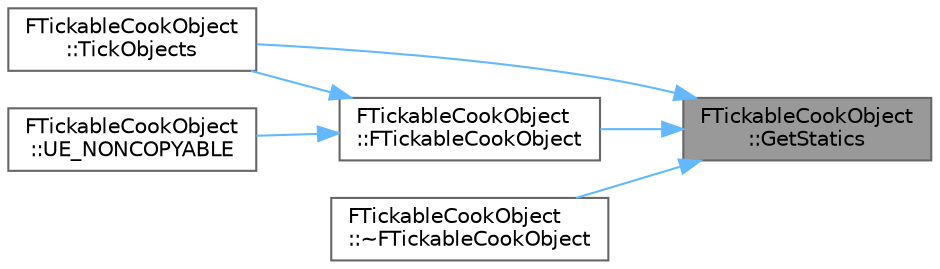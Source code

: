digraph "FTickableCookObject::GetStatics"
{
 // INTERACTIVE_SVG=YES
 // LATEX_PDF_SIZE
  bgcolor="transparent";
  edge [fontname=Helvetica,fontsize=10,labelfontname=Helvetica,labelfontsize=10];
  node [fontname=Helvetica,fontsize=10,shape=box,height=0.2,width=0.4];
  rankdir="RL";
  Node1 [id="Node000001",label="FTickableCookObject\l::GetStatics",height=0.2,width=0.4,color="gray40", fillcolor="grey60", style="filled", fontcolor="black",tooltip="Returns the tracking struct for this type."];
  Node1 -> Node2 [id="edge1_Node000001_Node000002",dir="back",color="steelblue1",style="solid",tooltip=" "];
  Node2 [id="Node000002",label="FTickableCookObject\l::FTickableCookObject",height=0.2,width=0.4,color="grey40", fillcolor="white", style="filled",URL="$df/d87/classFTickableCookObject.html#a4c60a393311b5442ccc9ac3f7d1003ef",tooltip="Registers this instance with the static array of tickable objects."];
  Node2 -> Node3 [id="edge2_Node000002_Node000003",dir="back",color="steelblue1",style="solid",tooltip=" "];
  Node3 [id="Node000003",label="FTickableCookObject\l::TickObjects",height=0.2,width=0.4,color="grey40", fillcolor="white", style="filled",URL="$df/d87/classFTickableCookObject.html#a7e54ec2b4b0bc23432f92496f2b21028",tooltip="Calls TickCook on every enabled tickable object."];
  Node2 -> Node4 [id="edge3_Node000002_Node000004",dir="back",color="steelblue1",style="solid",tooltip=" "];
  Node4 [id="Node000004",label="FTickableCookObject\l::UE_NONCOPYABLE",height=0.2,width=0.4,color="grey40", fillcolor="white", style="filled",URL="$df/d87/classFTickableCookObject.html#ae9cc440142d607a7c6e75c9d9c46221b",tooltip=" "];
  Node1 -> Node5 [id="edge4_Node000001_Node000005",dir="back",color="steelblue1",style="solid",tooltip=" "];
  Node5 [id="Node000005",label="FTickableCookObject\l::~FTickableCookObject",height=0.2,width=0.4,color="grey40", fillcolor="white", style="filled",URL="$df/d87/classFTickableCookObject.html#ae74a4b158caf924bddce87670caab739",tooltip="Removes this instance from the static array of tickable objects."];
  Node1 -> Node3 [id="edge5_Node000001_Node000003",dir="back",color="steelblue1",style="solid",tooltip=" "];
}

